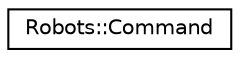 digraph "Graphical Class Hierarchy"
{
 // INTERACTIVE_SVG=YES
  edge [fontname="Helvetica",fontsize="10",labelfontname="Helvetica",labelfontsize="10"];
  node [fontname="Helvetica",fontsize="10",shape=record];
  rankdir="LR";
  Node0 [label="Robots::Command",height=0.2,width=0.4,color="black", fillcolor="white", style="filled",URL="$struct_robots_1_1_command.html",tooltip="A structure to encapsulate and communicate Robot commands. "];
}
